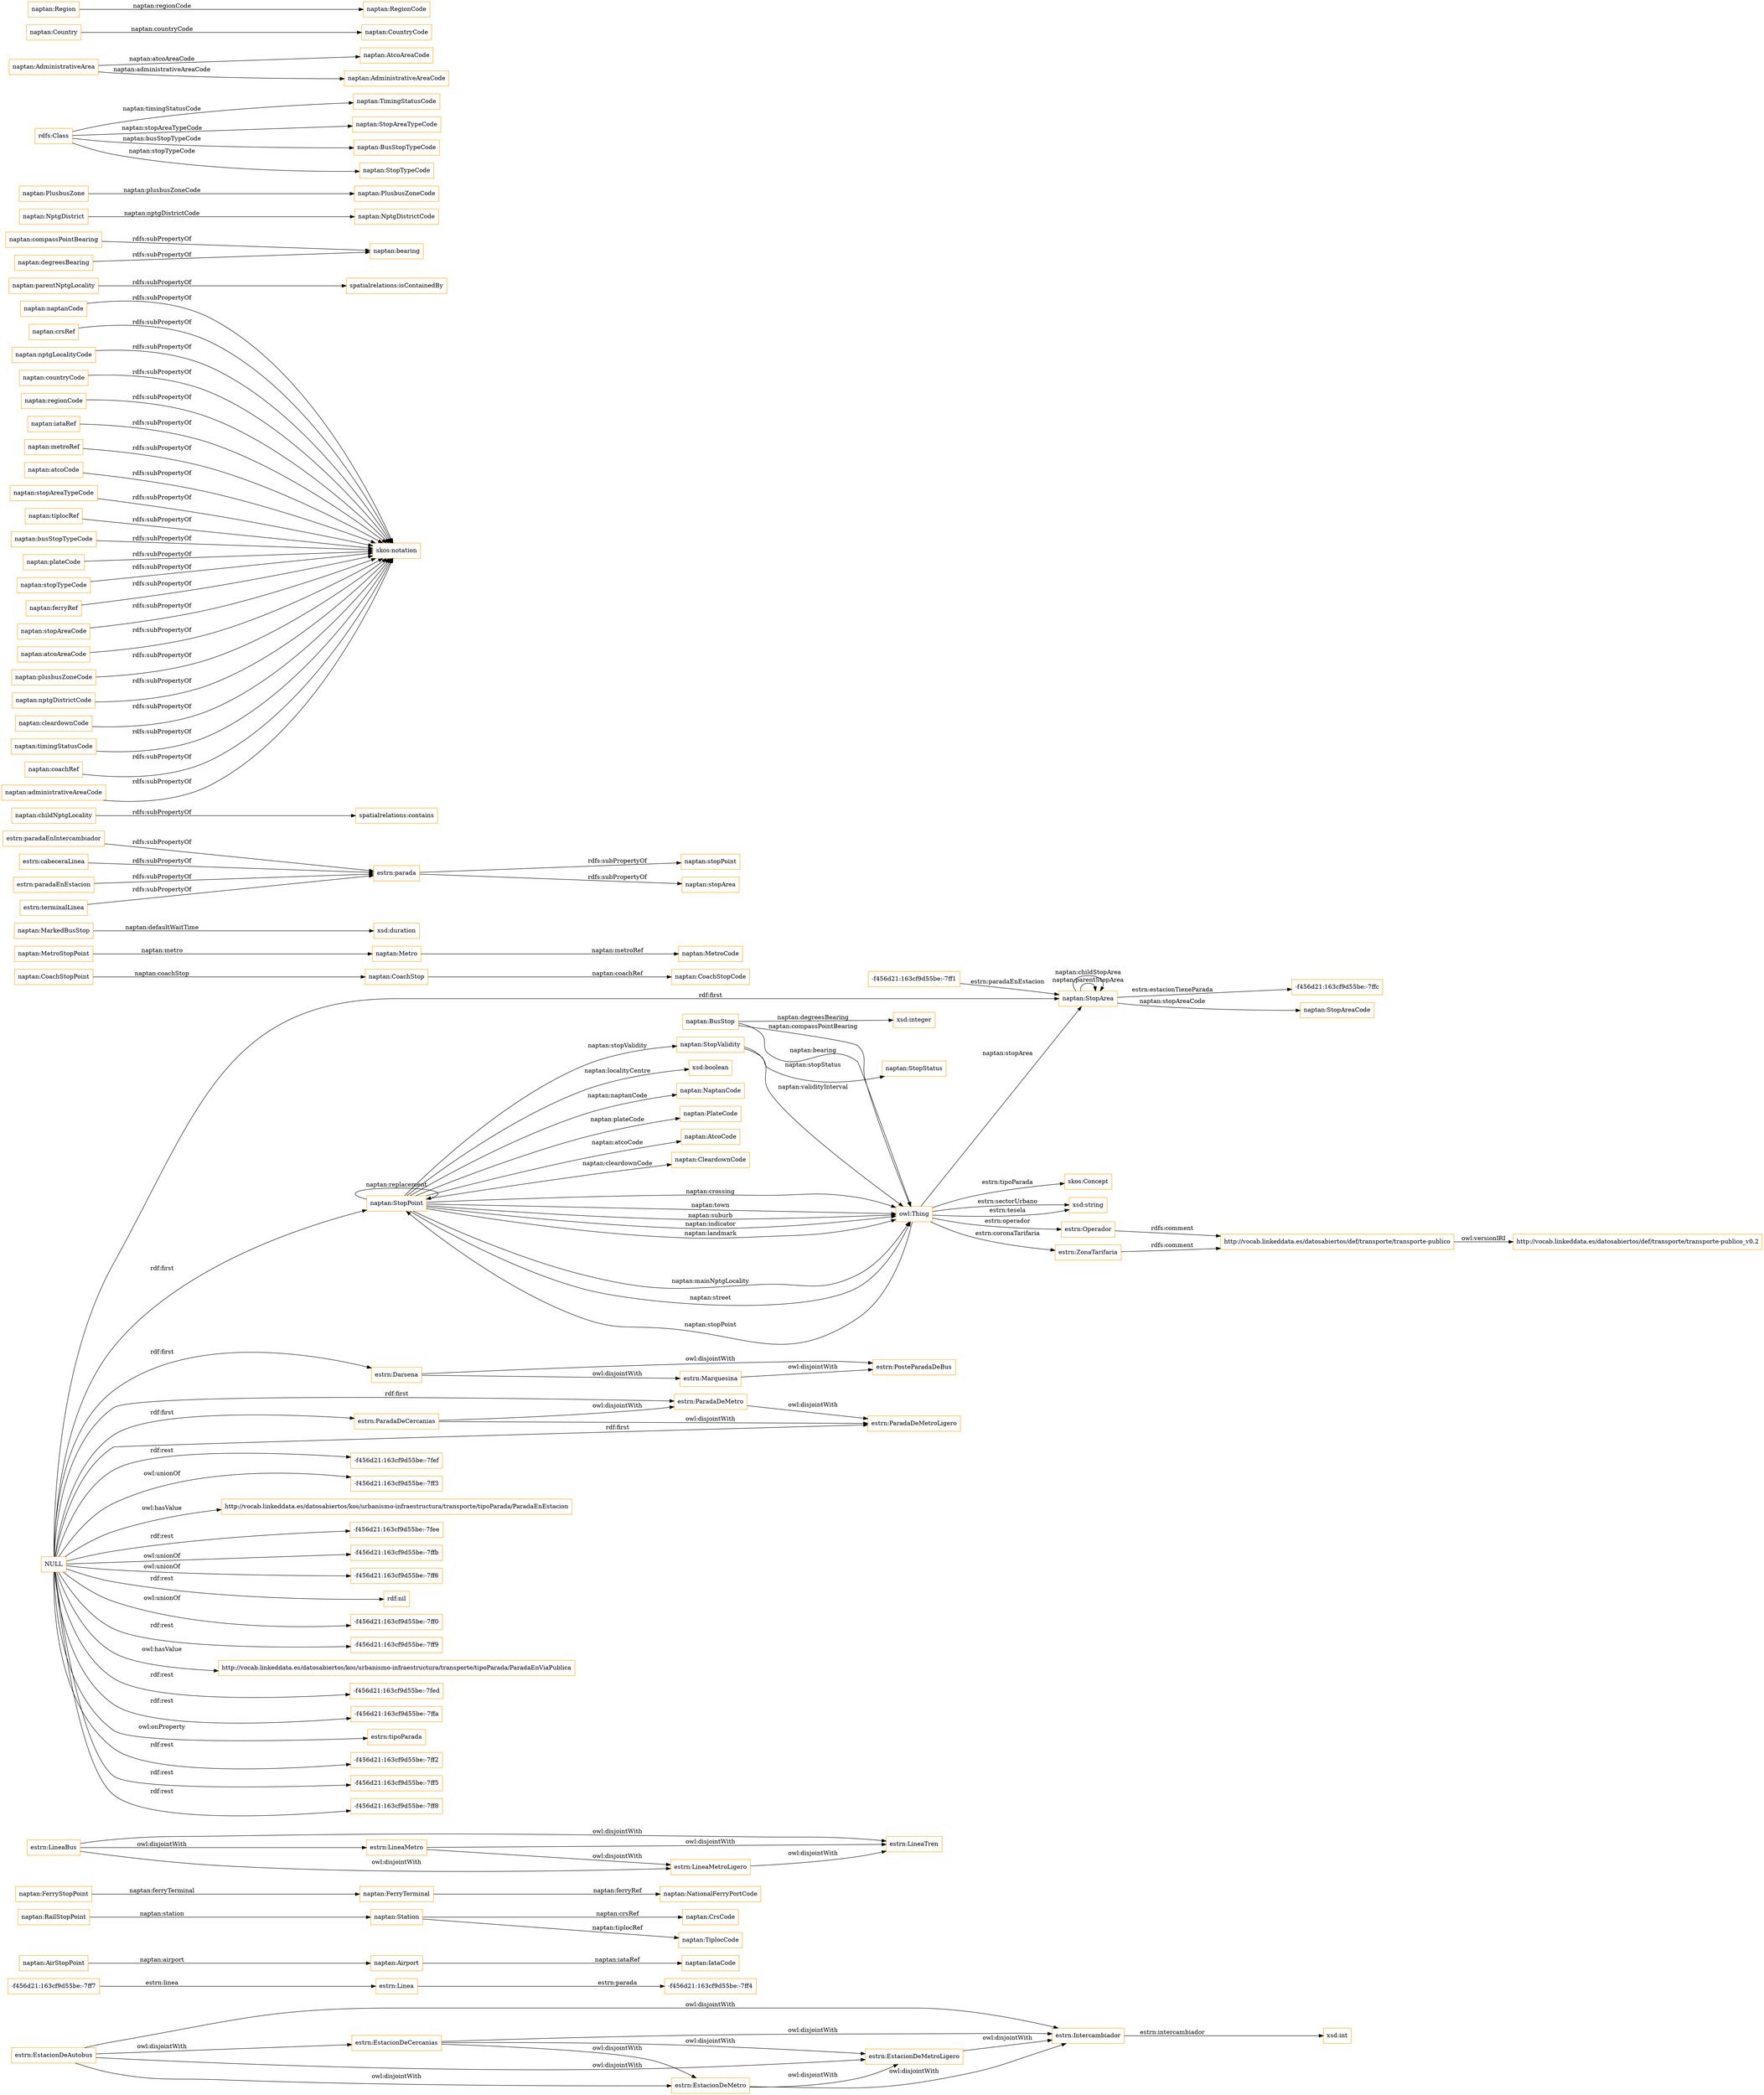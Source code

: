 digraph ar2dtool_diagram { 
rankdir=LR;
size="1501"
node [shape = rectangle, color="orange"]; "estrn:Intercambiador" "-f456d21:163cf9d55be:-7ff7" "estrn:EstacionDeMetroLigero" "naptan:AirStopPoint" "naptan:Station" "naptan:FerryStopPoint" "estrn:LineaMetro" "-f456d21:163cf9d55be:-7ff1" "naptan:RailStopPoint" "-f456d21:163cf9d55be:-7ffc" "naptan:FerryTerminal" "naptan:BusStop" "naptan:StopPoint" "estrn:Linea" "estrn:LineaTren" "estrn:LineaMetroLigero" "naptan:CoachStopPoint" "estrn:Marquesina" "estrn:Darsena" "naptan:StopValidity" "naptan:StopArea" "estrn:ParadaDeMetroLigero" "estrn:EstacionDeCercanias" "naptan:Metro" "-f456d21:163cf9d55be:-7ff4" "skos:Concept" "naptan:CoachStop" "estrn:EstacionDeMetro" "estrn:EstacionDeAutobus" "estrn:Operador" "estrn:PosteParadaDeBus" "estrn:ZonaTarifaria" "estrn:ParadaDeMetro" "estrn:LineaBus" "naptan:MetroStopPoint" "naptan:MarkedBusStop" "naptan:Airport" "estrn:ParadaDeCercanias" "naptan:StopStatus" ; /*classes style*/
	"estrn:EstacionDeCercanias" -> "estrn:Intercambiador" [ label = "owl:disjointWith" ];
	"estrn:EstacionDeCercanias" -> "estrn:EstacionDeMetroLigero" [ label = "owl:disjointWith" ];
	"estrn:EstacionDeCercanias" -> "estrn:EstacionDeMetro" [ label = "owl:disjointWith" ];
	"estrn:paradaEnIntercambiador" -> "estrn:parada" [ label = "rdfs:subPropertyOf" ];
	"naptan:childNptgLocality" -> "spatialrelations:contains" [ label = "rdfs:subPropertyOf" ];
	"estrn:EstacionDeMetroLigero" -> "estrn:Intercambiador" [ label = "owl:disjointWith" ];
	"naptan:naptanCode" -> "skos:notation" [ label = "rdfs:subPropertyOf" ];
	"naptan:crsRef" -> "skos:notation" [ label = "rdfs:subPropertyOf" ];
	"naptan:parentNptgLocality" -> "spatialrelations:isContainedBy" [ label = "rdfs:subPropertyOf" ];
	"naptan:compassPointBearing" -> "naptan:bearing" [ label = "rdfs:subPropertyOf" ];
	"naptan:nptgLocalityCode" -> "skos:notation" [ label = "rdfs:subPropertyOf" ];
	"estrn:cabeceraLinea" -> "estrn:parada" [ label = "rdfs:subPropertyOf" ];
	"estrn:EstacionDeAutobus" -> "estrn:Intercambiador" [ label = "owl:disjointWith" ];
	"estrn:EstacionDeAutobus" -> "estrn:EstacionDeMetroLigero" [ label = "owl:disjointWith" ];
	"estrn:EstacionDeAutobus" -> "estrn:EstacionDeMetro" [ label = "owl:disjointWith" ];
	"estrn:EstacionDeAutobus" -> "estrn:EstacionDeCercanias" [ label = "owl:disjointWith" ];
	"estrn:LineaBus" -> "estrn:LineaTren" [ label = "owl:disjointWith" ];
	"estrn:LineaBus" -> "estrn:LineaMetroLigero" [ label = "owl:disjointWith" ];
	"estrn:LineaBus" -> "estrn:LineaMetro" [ label = "owl:disjointWith" ];
	"estrn:paradaEnEstacion" -> "estrn:parada" [ label = "rdfs:subPropertyOf" ];
	"naptan:countryCode" -> "skos:notation" [ label = "rdfs:subPropertyOf" ];
	"naptan:regionCode" -> "skos:notation" [ label = "rdfs:subPropertyOf" ];
	"estrn:LineaMetroLigero" -> "estrn:LineaTren" [ label = "owl:disjointWith" ];
	"estrn:ParadaDeCercanias" -> "estrn:ParadaDeMetroLigero" [ label = "owl:disjointWith" ];
	"estrn:ParadaDeCercanias" -> "estrn:ParadaDeMetro" [ label = "owl:disjointWith" ];
	"estrn:Marquesina" -> "estrn:PosteParadaDeBus" [ label = "owl:disjointWith" ];
	"naptan:iataRef" -> "skos:notation" [ label = "rdfs:subPropertyOf" ];
	"estrn:Operador" -> "http://vocab.linkeddata.es/datosabiertos/def/transporte/transporte-publico" [ label = "rdfs:comment" ];
	"naptan:metroRef" -> "skos:notation" [ label = "rdfs:subPropertyOf" ];
	"estrn:EstacionDeMetro" -> "estrn:Intercambiador" [ label = "owl:disjointWith" ];
	"estrn:EstacionDeMetro" -> "estrn:EstacionDeMetroLigero" [ label = "owl:disjointWith" ];
	"naptan:atcoCode" -> "skos:notation" [ label = "rdfs:subPropertyOf" ];
	"naptan:stopAreaTypeCode" -> "skos:notation" [ label = "rdfs:subPropertyOf" ];
	"naptan:tiplocRef" -> "skos:notation" [ label = "rdfs:subPropertyOf" ];
	"NULL" -> "-f456d21:163cf9d55be:-7fef" [ label = "rdf:rest" ];
	"NULL" -> "estrn:Darsena" [ label = "rdf:first" ];
	"NULL" -> "-f456d21:163cf9d55be:-7ff3" [ label = "owl:unionOf" ];
	"NULL" -> "estrn:ParadaDeCercanias" [ label = "rdf:first" ];
	"NULL" -> "naptan:StopArea" [ label = "rdf:first" ];
	"NULL" -> "estrn:ParadaDeMetro" [ label = "rdf:first" ];
	"NULL" -> "http://vocab.linkeddata.es/datosabiertos/kos/urbanismo-infraestructura/transporte/tipoParada/ParadaEnEstacion" [ label = "owl:hasValue" ];
	"NULL" -> "-f456d21:163cf9d55be:-7fee" [ label = "rdf:rest" ];
	"NULL" -> "naptan:StopPoint" [ label = "rdf:first" ];
	"NULL" -> "-f456d21:163cf9d55be:-7ffb" [ label = "owl:unionOf" ];
	"NULL" -> "-f456d21:163cf9d55be:-7ff6" [ label = "owl:unionOf" ];
	"NULL" -> "rdf:nil" [ label = "rdf:rest" ];
	"NULL" -> "estrn:ParadaDeMetroLigero" [ label = "rdf:first" ];
	"NULL" -> "-f456d21:163cf9d55be:-7ff0" [ label = "owl:unionOf" ];
	"NULL" -> "-f456d21:163cf9d55be:-7ff9" [ label = "rdf:rest" ];
	"NULL" -> "http://vocab.linkeddata.es/datosabiertos/kos/urbanismo-infraestructura/transporte/tipoParada/ParadaEnViaPublica" [ label = "owl:hasValue" ];
	"NULL" -> "-f456d21:163cf9d55be:-7fed" [ label = "rdf:rest" ];
	"NULL" -> "-f456d21:163cf9d55be:-7ffa" [ label = "rdf:rest" ];
	"NULL" -> "estrn:tipoParada" [ label = "owl:onProperty" ];
	"NULL" -> "-f456d21:163cf9d55be:-7ff2" [ label = "rdf:rest" ];
	"NULL" -> "-f456d21:163cf9d55be:-7ff5" [ label = "rdf:rest" ];
	"NULL" -> "-f456d21:163cf9d55be:-7ff8" [ label = "rdf:rest" ];
	"naptan:busStopTypeCode" -> "skos:notation" [ label = "rdfs:subPropertyOf" ];
	"naptan:plateCode" -> "skos:notation" [ label = "rdfs:subPropertyOf" ];
	"estrn:LineaMetro" -> "estrn:LineaTren" [ label = "owl:disjointWith" ];
	"estrn:LineaMetro" -> "estrn:LineaMetroLigero" [ label = "owl:disjointWith" ];
	"naptan:stopTypeCode" -> "skos:notation" [ label = "rdfs:subPropertyOf" ];
	"naptan:ferryRef" -> "skos:notation" [ label = "rdfs:subPropertyOf" ];
	"estrn:ZonaTarifaria" -> "http://vocab.linkeddata.es/datosabiertos/def/transporte/transporte-publico" [ label = "rdfs:comment" ];
	"naptan:stopAreaCode" -> "skos:notation" [ label = "rdfs:subPropertyOf" ];
	"estrn:Darsena" -> "estrn:PosteParadaDeBus" [ label = "owl:disjointWith" ];
	"estrn:Darsena" -> "estrn:Marquesina" [ label = "owl:disjointWith" ];
	"naptan:atcoAreaCode" -> "skos:notation" [ label = "rdfs:subPropertyOf" ];
	"estrn:terminalLinea" -> "estrn:parada" [ label = "rdfs:subPropertyOf" ];
	"naptan:plusbusZoneCode" -> "skos:notation" [ label = "rdfs:subPropertyOf" ];
	"naptan:nptgDistrictCode" -> "skos:notation" [ label = "rdfs:subPropertyOf" ];
	"estrn:ParadaDeMetro" -> "estrn:ParadaDeMetroLigero" [ label = "owl:disjointWith" ];
	"http://vocab.linkeddata.es/datosabiertos/def/transporte/transporte-publico" -> "http://vocab.linkeddata.es/datosabiertos/def/transporte/transporte-publico_v0.2" [ label = "owl:versionIRI" ];
	"naptan:cleardownCode" -> "skos:notation" [ label = "rdfs:subPropertyOf" ];
	"naptan:degreesBearing" -> "naptan:bearing" [ label = "rdfs:subPropertyOf" ];
	"naptan:timingStatusCode" -> "skos:notation" [ label = "rdfs:subPropertyOf" ];
	"naptan:coachRef" -> "skos:notation" [ label = "rdfs:subPropertyOf" ];
	"naptan:administrativeAreaCode" -> "skos:notation" [ label = "rdfs:subPropertyOf" ];
	"estrn:parada" -> "naptan:stopPoint" [ label = "rdfs:subPropertyOf" ];
	"estrn:parada" -> "naptan:stopArea" [ label = "rdfs:subPropertyOf" ];
	"naptan:StopArea" -> "naptan:StopArea" [ label = "naptan:parentStopArea" ];
	"naptan:StopValidity" -> "naptan:StopStatus" [ label = "naptan:stopStatus" ];
	"naptan:StopPoint" -> "owl:Thing" [ label = "naptan:mainNptgLocality" ];
	"naptan:NptgDistrict" -> "naptan:NptgDistrictCode" [ label = "naptan:nptgDistrictCode" ];
	"estrn:Intercambiador" -> "xsd:int" [ label = "estrn:intercambiador" ];
	"-f456d21:163cf9d55be:-7ff7" -> "estrn:Linea" [ label = "estrn:linea" ];
	"naptan:AirStopPoint" -> "naptan:Airport" [ label = "naptan:airport" ];
	"naptan:CoachStopPoint" -> "naptan:CoachStop" [ label = "naptan:coachStop" ];
	"naptan:StopPoint" -> "xsd:boolean" [ label = "naptan:localityCentre" ];
	"owl:Thing" -> "xsd:string" [ label = "estrn:tesela" ];
	"naptan:StopPoint" -> "naptan:StopPoint" [ label = "naptan:replacement" ];
	"owl:Thing" -> "estrn:Operador" [ label = "estrn:operador" ];
	"-f456d21:163cf9d55be:-7ff1" -> "naptan:StopArea" [ label = "estrn:paradaEnEstacion" ];
	"naptan:StopPoint" -> "naptan:NaptanCode" [ label = "naptan:naptanCode" ];
	"naptan:Station" -> "naptan:CrsCode" [ label = "naptan:crsRef" ];
	"naptan:StopPoint" -> "naptan:PlateCode" [ label = "naptan:plateCode" ];
	"naptan:FerryStopPoint" -> "naptan:FerryTerminal" [ label = "naptan:ferryTerminal" ];
	"naptan:MarkedBusStop" -> "xsd:duration" [ label = "naptan:defaultWaitTime" ];
	"naptan:PlusbusZone" -> "naptan:PlusbusZoneCode" [ label = "naptan:plusbusZoneCode" ];
	"naptan:StopPoint" -> "owl:Thing" [ label = "naptan:crossing" ];
	"naptan:FerryTerminal" -> "naptan:NationalFerryPortCode" [ label = "naptan:ferryRef" ];
	"owl:Thing" -> "naptan:StopPoint" [ label = "naptan:stopPoint" ];
	"naptan:CoachStop" -> "naptan:CoachStopCode" [ label = "naptan:coachRef" ];
	"naptan:StopPoint" -> "owl:Thing" [ label = "naptan:town" ];
	"naptan:Airport" -> "naptan:IataCode" [ label = "naptan:iataRef" ];
	"naptan:StopPoint" -> "owl:Thing" [ label = "naptan:suburb" ];
	"naptan:MetroStopPoint" -> "naptan:Metro" [ label = "naptan:metro" ];
	"estrn:Linea" -> "-f456d21:163cf9d55be:-7ff4" [ label = "estrn:parada" ];
	"naptan:StopArea" -> "-f456d21:163cf9d55be:-7ffc" [ label = "estrn:estacionTieneParada" ];
	"naptan:StopPoint" -> "naptan:StopValidity" [ label = "naptan:stopValidity" ];
	"owl:Thing" -> "estrn:ZonaTarifaria" [ label = "estrn:coronaTarifaria" ];
	"rdfs:Class" -> "naptan:TimingStatusCode" [ label = "naptan:timingStatusCode" ];
	"naptan:StopPoint" -> "owl:Thing" [ label = "naptan:indicator" ];
	"naptan:StopArea" -> "naptan:StopAreaCode" [ label = "naptan:stopAreaCode" ];
	"naptan:StopArea" -> "naptan:StopArea" [ label = "naptan:childStopArea" ];
	"naptan:BusStop" -> "owl:Thing" [ label = "naptan:compassPointBearing" ];
	"naptan:StopPoint" -> "naptan:AtcoCode" [ label = "naptan:atcoCode" ];
	"owl:Thing" -> "skos:Concept" [ label = "estrn:tipoParada" ];
	"naptan:BusStop" -> "owl:Thing" [ label = "naptan:bearing" ];
	"naptan:AdministrativeArea" -> "naptan:AtcoAreaCode" [ label = "naptan:atcoAreaCode" ];
	"naptan:Country" -> "naptan:CountryCode" [ label = "naptan:countryCode" ];
	"naptan:StopPoint" -> "owl:Thing" [ label = "naptan:landmark" ];
	"naptan:Metro" -> "naptan:MetroCode" [ label = "naptan:metroRef" ];
	"naptan:Region" -> "naptan:RegionCode" [ label = "naptan:regionCode" ];
	"naptan:StopPoint" -> "owl:Thing" [ label = "naptan:street" ];
	"naptan:BusStop" -> "xsd:integer" [ label = "naptan:degreesBearing" ];
	"naptan:AdministrativeArea" -> "naptan:AdministrativeAreaCode" [ label = "naptan:administrativeAreaCode" ];
	"naptan:StopValidity" -> "owl:Thing" [ label = "naptan:validityInterval" ];
	"owl:Thing" -> "naptan:StopArea" [ label = "naptan:stopArea" ];
	"naptan:RailStopPoint" -> "naptan:Station" [ label = "naptan:station" ];
	"rdfs:Class" -> "naptan:StopAreaTypeCode" [ label = "naptan:stopAreaTypeCode" ];
	"rdfs:Class" -> "naptan:BusStopTypeCode" [ label = "naptan:busStopTypeCode" ];
	"rdfs:Class" -> "naptan:StopTypeCode" [ label = "naptan:stopTypeCode" ];
	"owl:Thing" -> "xsd:string" [ label = "estrn:sectorUrbano" ];
	"naptan:StopPoint" -> "naptan:CleardownCode" [ label = "naptan:cleardownCode" ];
	"naptan:Station" -> "naptan:TiplocCode" [ label = "naptan:tiplocRef" ];

}
